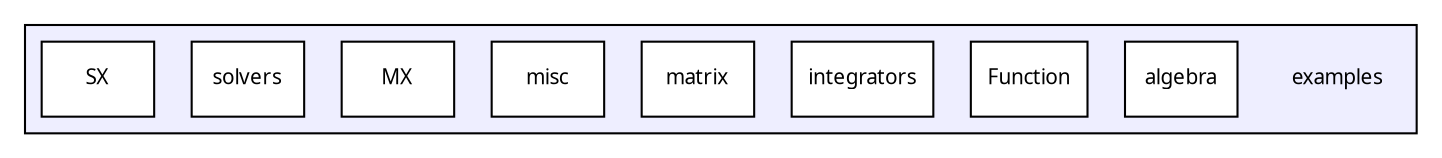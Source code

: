 digraph "examples" {
  compound=true
  node [ fontsize="10", fontname="FreeSans.ttf"];
  edge [ labelfontsize="10", labelfontname="FreeSans.ttf"];
  subgraph clusterdir_c338a0fe4a5498415556b59ba12fd991 {
    graph [ bgcolor="#eeeeff", pencolor="black", label="" URL="dir_c338a0fe4a5498415556b59ba12fd991.html"];
    dir_c338a0fe4a5498415556b59ba12fd991 [shape=plaintext label="examples"];
    dir_efbb58edd138d7fa9aab917ddb172254 [shape=box label="algebra" color="black" fillcolor="white" style="filled" URL="dir_efbb58edd138d7fa9aab917ddb172254.html"];
    dir_54eb16df1329b6f4878d51870fbdeadd [shape=box label="Function" color="black" fillcolor="white" style="filled" URL="dir_54eb16df1329b6f4878d51870fbdeadd.html"];
    dir_08aff95f19118ca73986321a348e9a80 [shape=box label="integrators" color="black" fillcolor="white" style="filled" URL="dir_08aff95f19118ca73986321a348e9a80.html"];
    dir_b91da69c1ba929b3f6f00a89d59053c0 [shape=box label="matrix" color="black" fillcolor="white" style="filled" URL="dir_b91da69c1ba929b3f6f00a89d59053c0.html"];
    dir_64b42a38ca0dba37999b475f443426c2 [shape=box label="misc" color="black" fillcolor="white" style="filled" URL="dir_64b42a38ca0dba37999b475f443426c2.html"];
    dir_923ab39ee1e99541db90679679ff7f59 [shape=box label="MX" color="black" fillcolor="white" style="filled" URL="dir_923ab39ee1e99541db90679679ff7f59.html"];
    dir_946cb7d061b8258ed7058e26412ec2df [shape=box label="solvers" color="black" fillcolor="white" style="filled" URL="dir_946cb7d061b8258ed7058e26412ec2df.html"];
    dir_73b64a8c4186fd45f5e22d6b2cc46d53 [shape=box label="SX" color="black" fillcolor="white" style="filled" URL="dir_73b64a8c4186fd45f5e22d6b2cc46d53.html"];
  }
}
